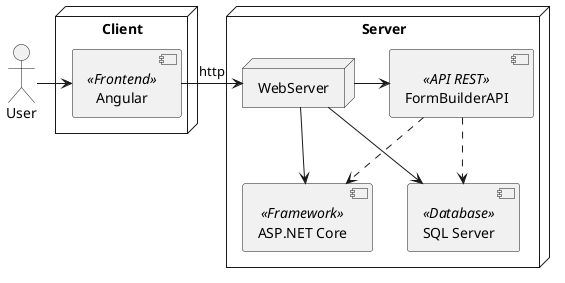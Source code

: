 @startuml deployment

Actor User
node "Client" {
    component Angular <<Frontend>>
}
node "Server" {
    node WebServer
    component FormBuilderAPI <<API REST>>
    component "ASP.NET Core" <<Framework>>
    component "SQL Server" <<Database>>
}

User -> Angular
Angular -> WebServer : http
WebServer -right-> FormBuilderAPI 
FormBuilderAPI .down.> "ASP.NET Core" 
FormBuilderAPI ..> "SQL Server"
WebServer -down-> "SQL Server" 
WebServer -down-> "ASP.NET Core"
@enduml
